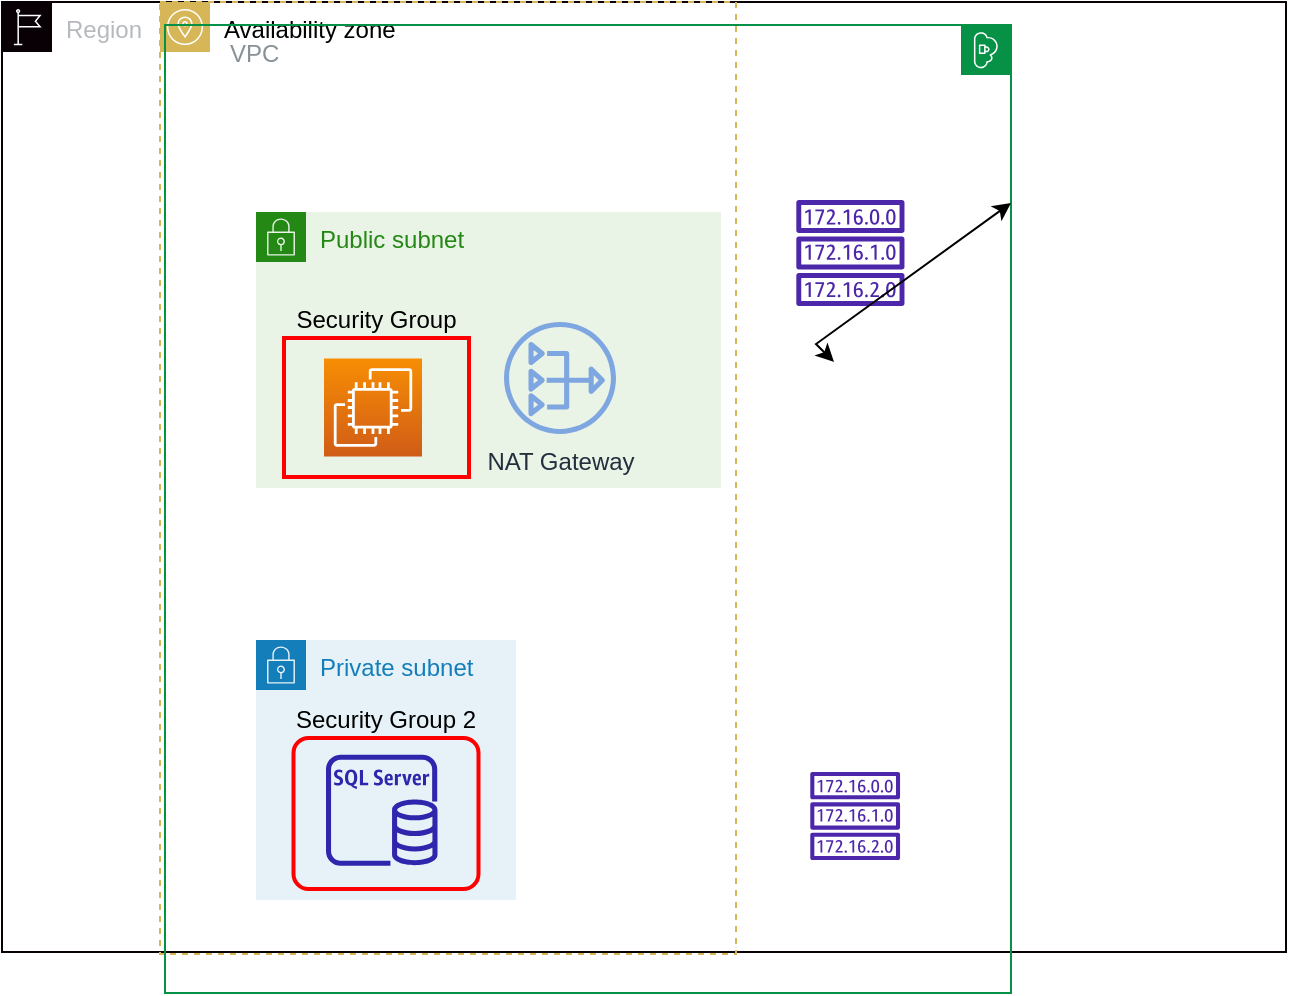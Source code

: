 <mxfile version="21.2.1" type="github">
  <diagram name="Page-1" id="23wKV3Itt1B5vnBq9J-e">
    <mxGraphModel dx="1050" dy="619" grid="0" gridSize="10" guides="1" tooltips="1" connect="1" arrows="1" fold="1" page="1" pageScale="1" pageWidth="827" pageHeight="1169" math="0" shadow="0">
      <root>
        <mxCell id="0" />
        <mxCell id="1" parent="0" />
        <mxCell id="odFcbNiQSNSd-G-V2YWc-1" value="Region" style="sketch=0;outlineConnect=0;gradientColor=none;html=1;whiteSpace=wrap;fontSize=12;fontStyle=0;shape=mxgraph.aws4.group;grIcon=mxgraph.aws4.group_region;strokeColor=#080004;fillColor=none;verticalAlign=top;align=left;spacingLeft=30;fontColor=#B6BABF;" vertex="1" parent="1">
          <mxGeometry x="92" y="71" width="642" height="475" as="geometry" />
        </mxCell>
        <mxCell id="odFcbNiQSNSd-G-V2YWc-2" value="Availability zone" style="sketch=0;outlineConnect=0;html=1;whiteSpace=wrap;fontSize=12;fontStyle=0;shape=mxgraph.aws4.group;grIcon=mxgraph.aws4.group_availability_zone;strokeColor=#d6b656;fillColor=none;verticalAlign=top;align=left;spacingLeft=30;dashed=1;" vertex="1" parent="1">
          <mxGeometry x="171" y="71" width="288" height="476" as="geometry" />
        </mxCell>
        <mxCell id="odFcbNiQSNSd-G-V2YWc-3" value="VPC" style="sketch=0;outlineConnect=0;gradientColor=none;html=1;whiteSpace=wrap;fontSize=12;fontStyle=0;shape=mxgraph.aws4.group;grIcon=mxgraph.aws4.group_vpc;strokeColor=#069147;fillColor=none;verticalAlign=top;align=left;spacingLeft=30;fontColor=#879196;direction=south;" vertex="1" parent="1">
          <mxGeometry x="173.5" y="82.5" width="423" height="484" as="geometry" />
        </mxCell>
        <mxCell id="odFcbNiQSNSd-G-V2YWc-4" value="Private subnet" style="points=[[0,0],[0.25,0],[0.5,0],[0.75,0],[1,0],[1,0.25],[1,0.5],[1,0.75],[1,1],[0.75,1],[0.5,1],[0.25,1],[0,1],[0,0.75],[0,0.5],[0,0.25]];outlineConnect=0;gradientColor=none;html=1;whiteSpace=wrap;fontSize=12;fontStyle=0;container=1;pointerEvents=0;collapsible=0;recursiveResize=0;shape=mxgraph.aws4.group;grIcon=mxgraph.aws4.group_security_group;grStroke=0;strokeColor=#147EBA;fillColor=#E6F2F8;verticalAlign=top;align=left;spacingLeft=30;fontColor=#147EBA;dashed=0;" vertex="1" parent="1">
          <mxGeometry x="219" y="390" width="130" height="130" as="geometry" />
        </mxCell>
        <mxCell id="odFcbNiQSNSd-G-V2YWc-7" value="Security Group 2" style="rounded=1;arcSize=10;strokeColor=#ff0000;fillColor=none;gradientColor=none;strokeWidth=2;labelPosition=center;verticalLabelPosition=top;align=center;verticalAlign=bottom;" vertex="1" parent="odFcbNiQSNSd-G-V2YWc-4">
          <mxGeometry x="18.75" y="49" width="92.5" height="75.5" as="geometry" />
        </mxCell>
        <mxCell id="odFcbNiQSNSd-G-V2YWc-10" value="" style="sketch=0;outlineConnect=0;fontColor=#232F3E;gradientColor=none;fillColor=#2E27AD;strokeColor=none;dashed=0;verticalLabelPosition=bottom;verticalAlign=top;align=center;html=1;fontSize=12;fontStyle=0;aspect=fixed;pointerEvents=1;shape=mxgraph.aws4.rds_sql_server_instance;" vertex="1" parent="odFcbNiQSNSd-G-V2YWc-4">
          <mxGeometry x="35" y="57.25" width="55.75" height="55.75" as="geometry" />
        </mxCell>
        <mxCell id="odFcbNiQSNSd-G-V2YWc-5" value="Public subnet" style="points=[[0,0],[0.25,0],[0.5,0],[0.75,0],[1,0],[1,0.25],[1,0.5],[1,0.75],[1,1],[0.75,1],[0.5,1],[0.25,1],[0,1],[0,0.75],[0,0.5],[0,0.25]];outlineConnect=0;gradientColor=none;html=1;whiteSpace=wrap;fontSize=12;fontStyle=0;container=1;pointerEvents=0;collapsible=0;recursiveResize=0;shape=mxgraph.aws4.group;grIcon=mxgraph.aws4.group_security_group;grStroke=0;strokeColor=#248814;fillColor=#E9F3E6;verticalAlign=top;align=left;spacingLeft=30;fontColor=#248814;dashed=0;" vertex="1" parent="1">
          <mxGeometry x="219" y="176" width="232.5" height="138" as="geometry" />
        </mxCell>
        <mxCell id="odFcbNiQSNSd-G-V2YWc-12" value="NAT Gateway" style="sketch=0;outlineConnect=0;fontColor=#232F3E;gradientColor=none;fillColor=#7EA6E0;strokeColor=none;dashed=0;verticalLabelPosition=bottom;verticalAlign=top;align=center;html=1;fontSize=12;fontStyle=0;aspect=fixed;pointerEvents=1;shape=mxgraph.aws4.nat_gateway;" vertex="1" parent="odFcbNiQSNSd-G-V2YWc-5">
          <mxGeometry x="124" y="55" width="56" height="56" as="geometry" />
        </mxCell>
        <mxCell id="odFcbNiQSNSd-G-V2YWc-6" value="Security Group" style="rounded=1;arcSize=0;strokeColor=#ff0000;fillColor=none;gradientColor=none;strokeWidth=2;labelPosition=center;verticalLabelPosition=top;align=center;verticalAlign=bottom;" vertex="1" parent="odFcbNiQSNSd-G-V2YWc-5">
          <mxGeometry x="14" y="63" width="92.5" height="69.5" as="geometry" />
        </mxCell>
        <mxCell id="odFcbNiQSNSd-G-V2YWc-8" value="" style="sketch=0;points=[[0,0,0],[0.25,0,0],[0.5,0,0],[0.75,0,0],[1,0,0],[0,1,0],[0.25,1,0],[0.5,1,0],[0.75,1,0],[1,1,0],[0,0.25,0],[0,0.5,0],[0,0.75,0],[1,0.25,0],[1,0.5,0],[1,0.75,0]];outlineConnect=0;fontColor=#232F3E;gradientColor=#F78E04;gradientDirection=north;fillColor=#D05C17;strokeColor=#ffffff;dashed=0;verticalLabelPosition=bottom;verticalAlign=top;align=center;html=1;fontSize=12;fontStyle=0;aspect=fixed;shape=mxgraph.aws4.resourceIcon;resIcon=mxgraph.aws4.ec2;" vertex="1" parent="odFcbNiQSNSd-G-V2YWc-5">
          <mxGeometry x="34" y="73.25" width="49" height="49" as="geometry" />
        </mxCell>
        <mxCell id="odFcbNiQSNSd-G-V2YWc-14" value="" style="sketch=0;outlineConnect=0;fontColor=#232F3E;gradientColor=none;fillColor=#4D27AA;strokeColor=none;dashed=0;verticalLabelPosition=bottom;verticalAlign=top;align=center;html=1;fontSize=12;fontStyle=0;aspect=fixed;pointerEvents=1;shape=mxgraph.aws4.route_table;" vertex="1" parent="1">
          <mxGeometry x="489" y="170" width="54.39" height="53" as="geometry" />
        </mxCell>
        <mxCell id="odFcbNiQSNSd-G-V2YWc-15" value="" style="sketch=0;outlineConnect=0;fontColor=#232F3E;gradientColor=none;fillColor=#4D27AA;strokeColor=none;dashed=0;verticalLabelPosition=bottom;verticalAlign=top;align=center;html=1;fontSize=12;fontStyle=0;aspect=fixed;pointerEvents=1;shape=mxgraph.aws4.route_table;" vertex="1" parent="1">
          <mxGeometry x="496" y="456" width="45.16" height="44" as="geometry" />
        </mxCell>
        <mxCell id="odFcbNiQSNSd-G-V2YWc-16" value="" style="endArrow=classic;startArrow=classic;html=1;rounded=0;" edge="1" parent="1" target="odFcbNiQSNSd-G-V2YWc-3">
          <mxGeometry width="50" height="50" relative="1" as="geometry">
            <mxPoint x="508" y="251" as="sourcePoint" />
            <mxPoint x="486" y="206" as="targetPoint" />
            <Array as="points">
              <mxPoint x="499" y="242" />
            </Array>
          </mxGeometry>
        </mxCell>
      </root>
    </mxGraphModel>
  </diagram>
</mxfile>
